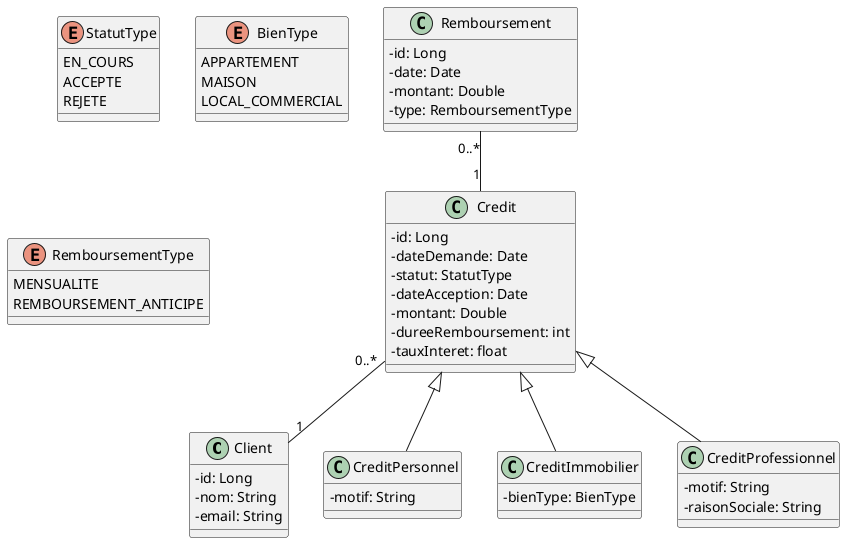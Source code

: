 @startuml
skinparam classAttributeIconSize 0

' ==== Classes ====
class Client {
  - id: Long
  - nom: String
  - email: String
}

class Credit {
  - id: Long
  - dateDemande: Date
  - statut: StatutType
  - dateAcception: Date
  - montant: Double
  - dureeRemboursement: int
  - tauxInteret: float
}

enum StatutType {
  EN_COURS
  ACCEPTE
  REJETE
}

class CreditPersonnel {
  - motif: String
}

class CreditImmobilier {
  - bienType: BienType
}

enum BienType {
  APPARTEMENT
  MAISON
  LOCAL_COMMERCIAL
}

class CreditProfessionnel {
  - motif: String
  - raisonSociale: String
}

class Remboursement {
  - id: Long
  - date: Date
  - montant: Double
  - type: RemboursementType
}

enum RemboursementType {
  MENSUALITE
  REMBOURSEMENT_ANTICIPE
}


Credit <|-- CreditPersonnel
Credit <|-- CreditImmobilier
Credit <|-- CreditProfessionnel

Credit "0..*" -- "1" Client
Remboursement "0..*" -- "1" Credit

@enduml
